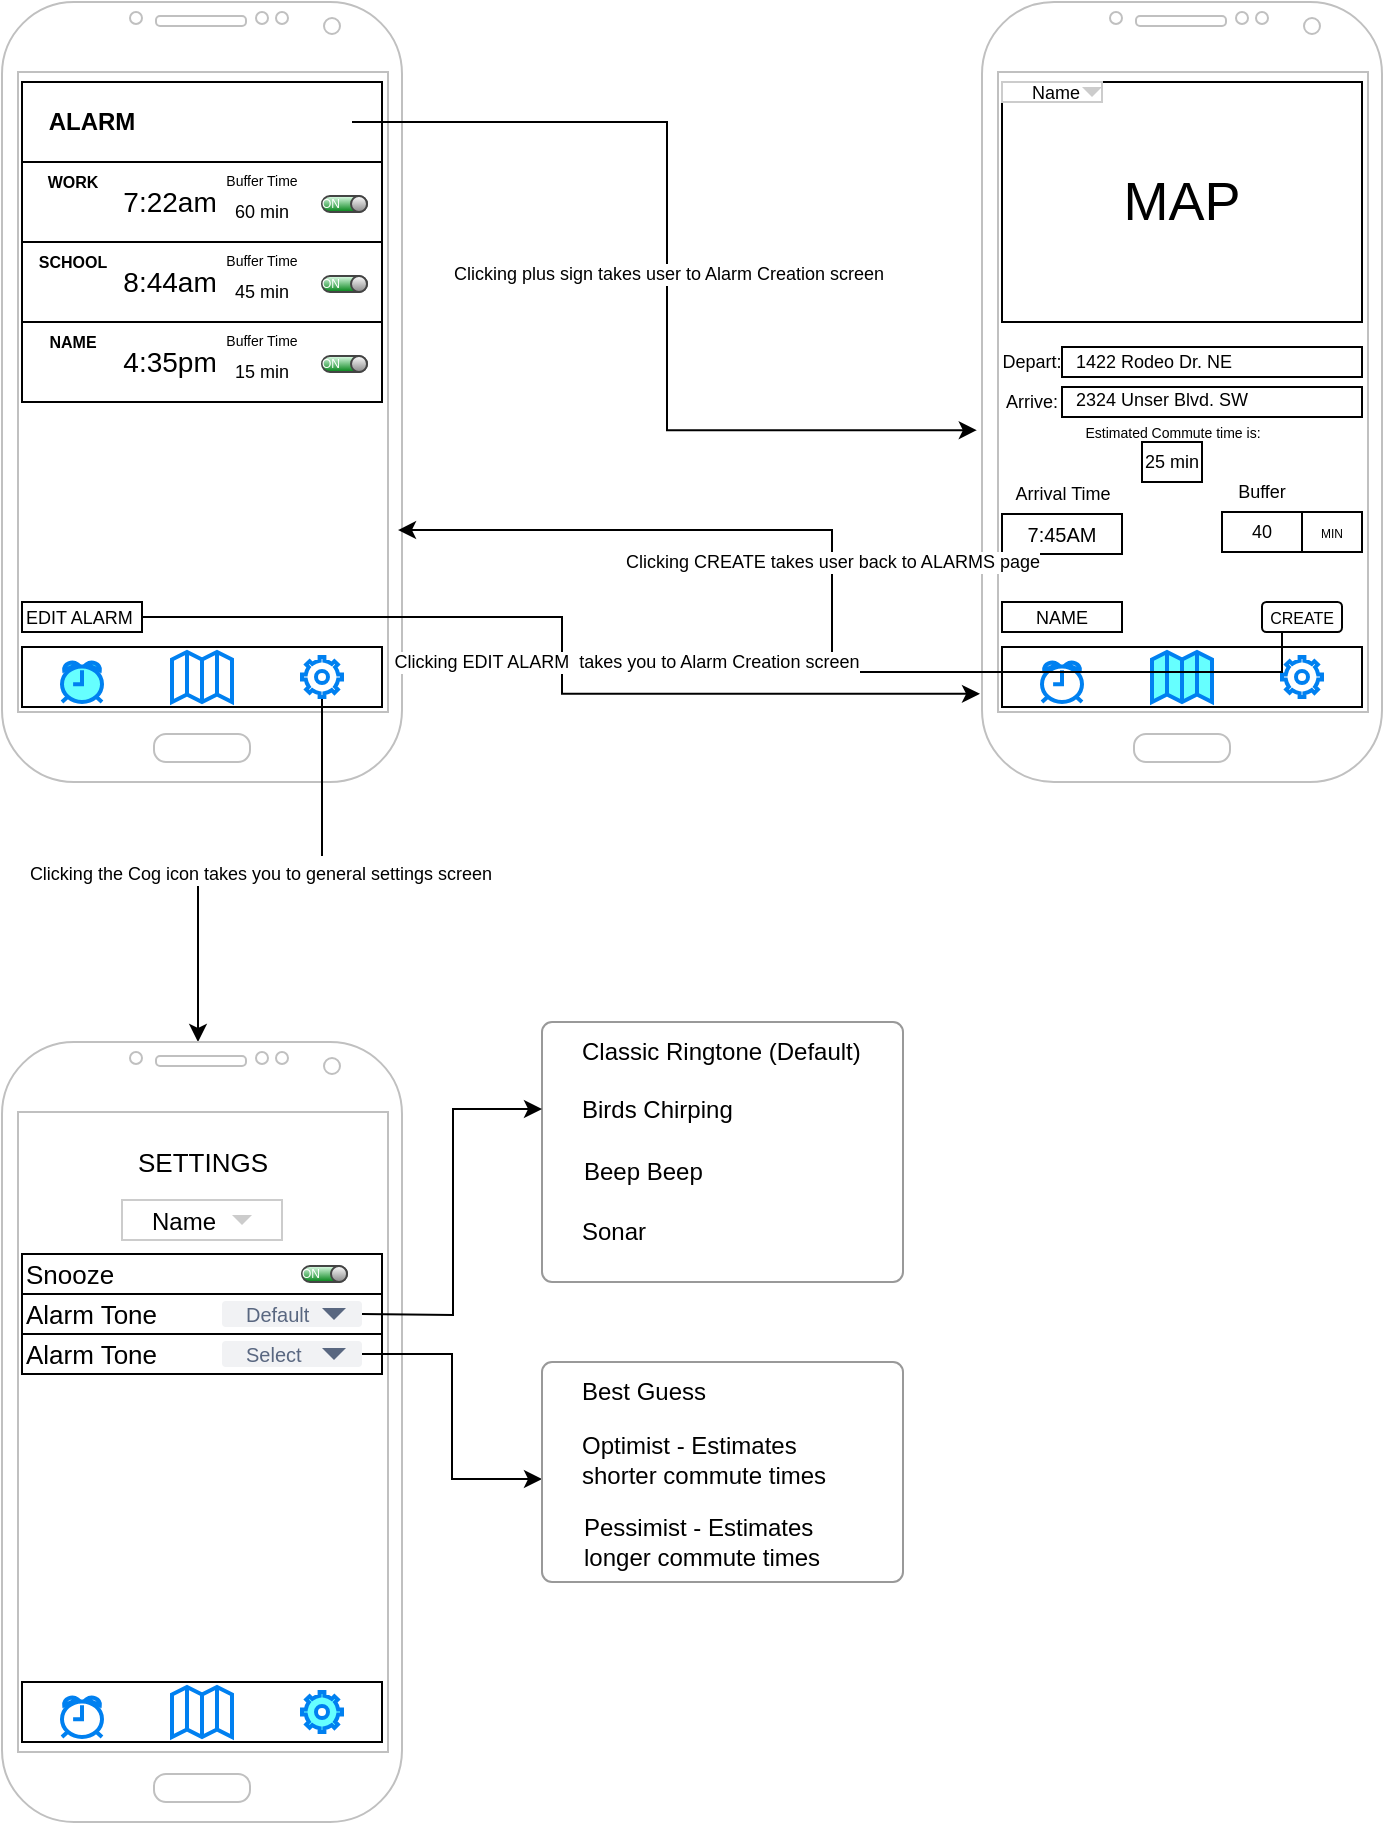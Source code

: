 <mxfile version="13.2.6" type="device"><diagram id="XSz-OnlPHfyXZCXDm4SZ" name="Page-1"><mxGraphModel dx="737" dy="487" grid="1" gridSize="10" guides="1" tooltips="1" connect="1" arrows="1" fold="1" page="1" pageScale="1" pageWidth="850" pageHeight="1100" math="0" shadow="0"><root><mxCell id="0"/><mxCell id="1" parent="0"/><mxCell id="a31ZRpCJEnF5tMIiFzGq-1" value="" style="verticalLabelPosition=bottom;verticalAlign=top;html=1;shadow=0;dashed=0;strokeWidth=1;shape=mxgraph.android.phone2;strokeColor=#c0c0c0;" parent="1" vertex="1"><mxGeometry x="40" y="20" width="200" height="390" as="geometry"/></mxCell><mxCell id="a31ZRpCJEnF5tMIiFzGq-2" value="" style="verticalLabelPosition=bottom;verticalAlign=top;html=1;shadow=0;dashed=0;strokeWidth=1;shape=mxgraph.android.phone2;strokeColor=#c0c0c0;" parent="1" vertex="1"><mxGeometry x="530" y="20" width="200" height="390" as="geometry"/></mxCell><mxCell id="a31ZRpCJEnF5tMIiFzGq-69" value="Arrival Time" style="text;html=1;align=center;verticalAlign=middle;resizable=0;points=[];autosize=1;fontSize=9;" parent="a31ZRpCJEnF5tMIiFzGq-2" vertex="1"><mxGeometry x="10" y="236" width="60" height="20" as="geometry"/></mxCell><mxCell id="a31ZRpCJEnF5tMIiFzGq-70" value="&lt;font style=&quot;font-size: 10px&quot;&gt;7:45AM&lt;/font&gt;" style="rounded=0;whiteSpace=wrap;html=1;fontSize=9;" parent="a31ZRpCJEnF5tMIiFzGq-2" vertex="1"><mxGeometry x="10" y="256" width="60" height="20" as="geometry"/></mxCell><mxCell id="a31ZRpCJEnF5tMIiFzGq-71" value="Buffer" style="text;html=1;strokeColor=none;fillColor=none;align=center;verticalAlign=middle;whiteSpace=wrap;rounded=0;fontSize=9;" parent="a31ZRpCJEnF5tMIiFzGq-2" vertex="1"><mxGeometry x="120" y="235" width="40" height="20" as="geometry"/></mxCell><mxCell id="a31ZRpCJEnF5tMIiFzGq-72" value="&lt;font style=&quot;font-size: 6px&quot;&gt;MIN&lt;/font&gt;" style="rounded=0;whiteSpace=wrap;html=1;fontSize=9;" parent="a31ZRpCJEnF5tMIiFzGq-2" vertex="1"><mxGeometry x="160" y="255" width="30" height="20" as="geometry"/></mxCell><mxCell id="a31ZRpCJEnF5tMIiFzGq-75" value="&lt;font style=&quot;font-size: 7px&quot;&gt;Estimated Commute time is:&lt;/font&gt;" style="text;html=1;align=center;verticalAlign=middle;resizable=0;points=[];autosize=1;fontSize=9;" parent="a31ZRpCJEnF5tMIiFzGq-2" vertex="1"><mxGeometry x="45" y="205" width="100" height="20" as="geometry"/></mxCell><mxCell id="a31ZRpCJEnF5tMIiFzGq-76" value="&lt;font style=&quot;font-size: 9px&quot;&gt;25 min&lt;/font&gt;" style="rounded=0;whiteSpace=wrap;html=1;fontSize=9;" parent="a31ZRpCJEnF5tMIiFzGq-2" vertex="1"><mxGeometry x="80" y="220" width="30" height="20" as="geometry"/></mxCell><mxCell id="a31ZRpCJEnF5tMIiFzGq-63" value="&lt;font style=&quot;font-size: 27px&quot;&gt;MAP&lt;/font&gt;" style="rounded=0;whiteSpace=wrap;html=1;fillColor=#ffffff;fontSize=6;" parent="a31ZRpCJEnF5tMIiFzGq-2" vertex="1"><mxGeometry x="10" y="40" width="180" height="120" as="geometry"/></mxCell><mxCell id="a31ZRpCJEnF5tMIiFzGq-4" value="" style="rounded=0;whiteSpace=wrap;html=1;" parent="1" vertex="1"><mxGeometry x="50" y="342.5" width="180" height="30" as="geometry"/></mxCell><mxCell id="a31ZRpCJEnF5tMIiFzGq-6" value="" style="html=1;verticalLabelPosition=bottom;align=center;labelBackgroundColor=#ffffff;verticalAlign=top;strokeWidth=2;strokeColor=#0080F0;shadow=0;dashed=0;shape=mxgraph.ios7.icons.alarm_clock;fillColor=#66FFFF;" parent="1" vertex="1"><mxGeometry x="70" y="350" width="20" height="20" as="geometry"/></mxCell><mxCell id="a31ZRpCJEnF5tMIiFzGq-7" value="" style="html=1;verticalLabelPosition=bottom;align=center;labelBackgroundColor=#ffffff;verticalAlign=top;strokeWidth=2;strokeColor=#0080F0;shadow=0;dashed=0;shape=mxgraph.ios7.icons.map;fillColor=none;" parent="1" vertex="1"><mxGeometry x="125" y="345" width="30" height="25" as="geometry"/></mxCell><mxCell id="MXehRF-Yo7mLd2bpUhsq-43" value="&lt;font style=&quot;font-size: 9px&quot;&gt;Clicking the Cog icon takes you to general settings screen&lt;/font&gt;" style="edgeStyle=orthogonalEdgeStyle;rounded=0;orthogonalLoop=1;jettySize=auto;html=1;entryX=0.49;entryY=0;entryDx=0;entryDy=0;entryPerimeter=0;fontSize=13;" parent="1" source="a31ZRpCJEnF5tMIiFzGq-8" target="MXehRF-Yo7mLd2bpUhsq-14" edge="1"><mxGeometry relative="1" as="geometry"/></mxCell><mxCell id="a31ZRpCJEnF5tMIiFzGq-8" value="" style="html=1;verticalLabelPosition=bottom;align=center;labelBackgroundColor=#ffffff;verticalAlign=top;strokeWidth=2;strokeColor=#0080F0;shadow=0;dashed=0;shape=mxgraph.ios7.icons.settings;fillColor=none;" parent="1" vertex="1"><mxGeometry x="190" y="347.5" width="20" height="20" as="geometry"/></mxCell><mxCell id="a31ZRpCJEnF5tMIiFzGq-13" value="" style="rounded=0;whiteSpace=wrap;html=1;" parent="1" vertex="1"><mxGeometry x="540" y="342.5" width="180" height="30" as="geometry"/></mxCell><mxCell id="a31ZRpCJEnF5tMIiFzGq-14" value="" style="html=1;verticalLabelPosition=bottom;align=center;labelBackgroundColor=#ffffff;verticalAlign=top;strokeWidth=2;strokeColor=#0080F0;shadow=0;dashed=0;shape=mxgraph.ios7.icons.alarm_clock;fillColor=none;" parent="1" vertex="1"><mxGeometry x="560" y="350" width="20" height="20" as="geometry"/></mxCell><mxCell id="a31ZRpCJEnF5tMIiFzGq-15" value="" style="html=1;verticalLabelPosition=bottom;align=center;labelBackgroundColor=#ffffff;verticalAlign=top;strokeWidth=2;strokeColor=#0080F0;shadow=0;dashed=0;shape=mxgraph.ios7.icons.map;fillColor=#66FFFF;" parent="1" vertex="1"><mxGeometry x="615" y="345" width="30" height="25" as="geometry"/></mxCell><mxCell id="a31ZRpCJEnF5tMIiFzGq-16" value="" style="html=1;verticalLabelPosition=bottom;align=center;labelBackgroundColor=#ffffff;verticalAlign=top;strokeWidth=2;strokeColor=#0080F0;shadow=0;dashed=0;shape=mxgraph.ios7.icons.settings;fillColor=none;" parent="1" vertex="1"><mxGeometry x="680" y="347.5" width="20" height="20" as="geometry"/></mxCell><mxCell id="a31ZRpCJEnF5tMIiFzGq-18" value="" style="rounded=0;whiteSpace=wrap;html=1;" parent="1" vertex="1"><mxGeometry x="50" y="100" width="180" height="40" as="geometry"/></mxCell><mxCell id="a31ZRpCJEnF5tMIiFzGq-23" value="" style="rounded=0;whiteSpace=wrap;html=1;fillColor=none;" parent="1" vertex="1"><mxGeometry x="50" y="60" width="180" height="40" as="geometry"/></mxCell><mxCell id="a31ZRpCJEnF5tMIiFzGq-24" value="&lt;b&gt;ALARM&lt;/b&gt;" style="text;html=1;strokeColor=none;fillColor=none;align=center;verticalAlign=middle;whiteSpace=wrap;rounded=0;" parent="1" vertex="1"><mxGeometry x="60" y="70" width="50" height="20" as="geometry"/></mxCell><mxCell id="MXehRF-Yo7mLd2bpUhsq-1" value="Clicking plus sign takes user to Alarm Creation screen" style="edgeStyle=orthogonalEdgeStyle;rounded=0;orthogonalLoop=1;jettySize=auto;html=1;entryX=-0.013;entryY=0.549;entryDx=0;entryDy=0;entryPerimeter=0;fontSize=9;" parent="1" source="a31ZRpCJEnF5tMIiFzGq-25" target="a31ZRpCJEnF5tMIiFzGq-2" edge="1"><mxGeometry relative="1" as="geometry"/></mxCell><mxCell id="a31ZRpCJEnF5tMIiFzGq-25" value="" style="shape=image;html=1;verticalAlign=top;verticalLabelPosition=bottom;labelBackgroundColor=#ffffff;imageAspect=0;aspect=fixed;image=https://cdn4.iconfinder.com/data/icons/evil-icons-user-interface/64/plus-128.png;fillColor=none;" parent="1" vertex="1"><mxGeometry x="185" y="65" width="30" height="30" as="geometry"/></mxCell><mxCell id="a31ZRpCJEnF5tMIiFzGq-26" value="&lt;font style=&quot;font-size: 14px&quot;&gt;7:22am&lt;/font&gt;" style="text;html=1;strokeColor=none;fillColor=none;align=center;verticalAlign=middle;whiteSpace=wrap;rounded=0;fontSize=14;" parent="1" vertex="1"><mxGeometry x="108.5" y="115" width="30" height="10" as="geometry"/></mxCell><mxCell id="a31ZRpCJEnF5tMIiFzGq-27" value="&lt;b&gt;WORK&lt;/b&gt;" style="text;html=1;strokeColor=none;fillColor=none;align=center;verticalAlign=middle;whiteSpace=wrap;rounded=0;fontSize=8;" parent="1" vertex="1"><mxGeometry x="49.5" y="100" width="50.5" height="20" as="geometry"/></mxCell><mxCell id="a31ZRpCJEnF5tMIiFzGq-31" value="ON" style="strokeWidth=1;html=1;shadow=0;dashed=0;shape=mxgraph.ios.iOnOffButton;mainText=;strokeColor=#444444;fontSize=6;fontColor=#ffffff;spacingRight=14;buttonState=on;fillColor=none;" parent="1" vertex="1"><mxGeometry x="200" y="117" width="22.5" height="8" as="geometry"/></mxCell><mxCell id="a31ZRpCJEnF5tMIiFzGq-47" value="Buffer Time" style="text;html=1;strokeColor=none;fillColor=none;align=center;verticalAlign=middle;whiteSpace=wrap;rounded=0;fontSize=7;" parent="1" vertex="1"><mxGeometry x="150" y="105" width="40" height="10" as="geometry"/></mxCell><mxCell id="a31ZRpCJEnF5tMIiFzGq-48" value="60 min" style="text;html=1;strokeColor=none;fillColor=none;align=center;verticalAlign=middle;whiteSpace=wrap;rounded=0;fontSize=9;" parent="1" vertex="1"><mxGeometry x="150" y="115" width="40" height="20" as="geometry"/></mxCell><mxCell id="a31ZRpCJEnF5tMIiFzGq-49" value="" style="rounded=0;whiteSpace=wrap;html=1;" parent="1" vertex="1"><mxGeometry x="50" y="140" width="180" height="40" as="geometry"/></mxCell><mxCell id="a31ZRpCJEnF5tMIiFzGq-50" value="&lt;font style=&quot;font-size: 14px&quot;&gt;8:44am&lt;/font&gt;" style="text;html=1;strokeColor=none;fillColor=none;align=center;verticalAlign=middle;whiteSpace=wrap;rounded=0;fontSize=14;" parent="1" vertex="1"><mxGeometry x="108.5" y="155" width="30" height="10" as="geometry"/></mxCell><mxCell id="a31ZRpCJEnF5tMIiFzGq-51" value="&lt;b&gt;SCHOOL&lt;/b&gt;" style="text;html=1;strokeColor=none;fillColor=none;align=center;verticalAlign=middle;whiteSpace=wrap;rounded=0;fontSize=8;" parent="1" vertex="1"><mxGeometry x="49.5" y="140" width="50.5" height="20" as="geometry"/></mxCell><mxCell id="a31ZRpCJEnF5tMIiFzGq-53" value="ON" style="strokeWidth=1;html=1;shadow=0;dashed=0;shape=mxgraph.ios.iOnOffButton;mainText=;strokeColor=#444444;fontSize=6;fontColor=#ffffff;spacingRight=14;buttonState=on;fillColor=none;" parent="1" vertex="1"><mxGeometry x="200" y="157" width="22.5" height="8" as="geometry"/></mxCell><mxCell id="a31ZRpCJEnF5tMIiFzGq-54" value="Buffer Time" style="text;html=1;strokeColor=none;fillColor=none;align=center;verticalAlign=middle;whiteSpace=wrap;rounded=0;fontSize=7;" parent="1" vertex="1"><mxGeometry x="150" y="145" width="40" height="10" as="geometry"/></mxCell><mxCell id="a31ZRpCJEnF5tMIiFzGq-55" value="45 min" style="text;html=1;strokeColor=none;fillColor=none;align=center;verticalAlign=middle;whiteSpace=wrap;rounded=0;fontSize=9;" parent="1" vertex="1"><mxGeometry x="150" y="155" width="40" height="20" as="geometry"/></mxCell><mxCell id="a31ZRpCJEnF5tMIiFzGq-56" value="" style="rounded=0;whiteSpace=wrap;html=1;" parent="1" vertex="1"><mxGeometry x="50" y="180" width="180" height="40" as="geometry"/></mxCell><mxCell id="a31ZRpCJEnF5tMIiFzGq-57" value="&lt;font style=&quot;font-size: 14px&quot;&gt;4:35pm&lt;/font&gt;" style="text;html=1;strokeColor=none;fillColor=none;align=center;verticalAlign=middle;whiteSpace=wrap;rounded=0;fontSize=14;" parent="1" vertex="1"><mxGeometry x="108.5" y="195" width="30" height="10" as="geometry"/></mxCell><mxCell id="a31ZRpCJEnF5tMIiFzGq-58" value="&lt;b&gt;NAME&lt;/b&gt;" style="text;html=1;strokeColor=none;fillColor=none;align=center;verticalAlign=middle;whiteSpace=wrap;rounded=0;fontSize=8;" parent="1" vertex="1"><mxGeometry x="49.5" y="180" width="50.5" height="20" as="geometry"/></mxCell><mxCell id="a31ZRpCJEnF5tMIiFzGq-60" value="ON" style="strokeWidth=1;html=1;shadow=0;dashed=0;shape=mxgraph.ios.iOnOffButton;mainText=;strokeColor=#444444;fontSize=6;fontColor=#ffffff;spacingRight=14;buttonState=on;fillColor=none;" parent="1" vertex="1"><mxGeometry x="200" y="197" width="22.5" height="8" as="geometry"/></mxCell><mxCell id="a31ZRpCJEnF5tMIiFzGq-61" value="Buffer Time" style="text;html=1;strokeColor=none;fillColor=none;align=center;verticalAlign=middle;whiteSpace=wrap;rounded=0;fontSize=7;" parent="1" vertex="1"><mxGeometry x="150" y="185" width="40" height="10" as="geometry"/></mxCell><mxCell id="a31ZRpCJEnF5tMIiFzGq-62" value="15 min" style="text;html=1;strokeColor=none;fillColor=none;align=center;verticalAlign=middle;whiteSpace=wrap;rounded=0;fontSize=9;" parent="1" vertex="1"><mxGeometry x="150" y="195" width="40" height="20" as="geometry"/></mxCell><mxCell id="a31ZRpCJEnF5tMIiFzGq-64" value="" style="rounded=0;whiteSpace=wrap;html=1;fillColor=#ffffff;fontSize=6;" parent="1" vertex="1"><mxGeometry x="570" y="192.5" width="150" height="15" as="geometry"/></mxCell><mxCell id="a31ZRpCJEnF5tMIiFzGq-65" value="Depart:" style="text;html=1;strokeColor=none;fillColor=none;align=center;verticalAlign=middle;whiteSpace=wrap;rounded=0;fontSize=9;" parent="1" vertex="1"><mxGeometry x="510" y="190" width="90" height="20" as="geometry"/></mxCell><mxCell id="a31ZRpCJEnF5tMIiFzGq-66" value="" style="rounded=0;whiteSpace=wrap;html=1;fillColor=#ffffff;fontSize=6;align=left;" parent="1" vertex="1"><mxGeometry x="570" y="212.5" width="150" height="15" as="geometry"/></mxCell><mxCell id="a31ZRpCJEnF5tMIiFzGq-67" value="Arrive:" style="text;html=1;strokeColor=none;fillColor=none;align=center;verticalAlign=middle;whiteSpace=wrap;rounded=0;fontSize=9;" parent="1" vertex="1"><mxGeometry x="510" y="210" width="90" height="20" as="geometry"/></mxCell><mxCell id="a31ZRpCJEnF5tMIiFzGq-74" value="40" style="rounded=0;whiteSpace=wrap;html=1;fillColor=#ffffff;fontSize=9;" parent="1" vertex="1"><mxGeometry x="650" y="275" width="40" height="20" as="geometry"/></mxCell><mxCell id="a31ZRpCJEnF5tMIiFzGq-77" value="1422 Rodeo Dr. NE" style="text;html=1;strokeColor=none;fillColor=none;align=left;verticalAlign=middle;whiteSpace=wrap;rounded=0;fontSize=9;" parent="1" vertex="1"><mxGeometry x="575" y="196.5" width="115" height="7" as="geometry"/></mxCell><mxCell id="a31ZRpCJEnF5tMIiFzGq-79" value="2324 Unser Blvd. SW" style="text;html=1;strokeColor=none;fillColor=none;align=left;verticalAlign=middle;whiteSpace=wrap;rounded=0;fontSize=9;" parent="1" vertex="1"><mxGeometry x="575" y="215" width="115" height="7" as="geometry"/></mxCell><mxCell id="MXehRF-Yo7mLd2bpUhsq-5" value="Clicking CREATE takes user back to ALARMS page" style="edgeStyle=orthogonalEdgeStyle;rounded=0;orthogonalLoop=1;jettySize=auto;html=1;entryX=0.99;entryY=0.677;entryDx=0;entryDy=0;entryPerimeter=0;fontSize=9;exitX=0.25;exitY=1;exitDx=0;exitDy=0;" parent="1" source="MXehRF-Yo7mLd2bpUhsq-4" target="a31ZRpCJEnF5tMIiFzGq-1" edge="1"><mxGeometry x="0.126" relative="1" as="geometry"><mxPoint as="offset"/></mxGeometry></mxCell><mxCell id="MXehRF-Yo7mLd2bpUhsq-4" value="&lt;font style=&quot;font-size: 8px&quot;&gt;CREATE&lt;/font&gt;" style="rounded=1;whiteSpace=wrap;html=1;fillColor=#ffffff;fontSize=9;align=center;" parent="1" vertex="1"><mxGeometry x="670" y="320" width="40" height="15" as="geometry"/></mxCell><mxCell id="MXehRF-Yo7mLd2bpUhsq-13" value="Clicking EDIT ALARM&amp;nbsp; takes you to Alarm Creation screen" style="edgeStyle=orthogonalEdgeStyle;rounded=0;orthogonalLoop=1;jettySize=auto;html=1;entryX=-0.005;entryY=0.887;entryDx=0;entryDy=0;entryPerimeter=0;fontSize=9;" parent="1" source="MXehRF-Yo7mLd2bpUhsq-7" target="a31ZRpCJEnF5tMIiFzGq-2" edge="1"><mxGeometry x="0.224" y="16" relative="1" as="geometry"><mxPoint as="offset"/></mxGeometry></mxCell><mxCell id="MXehRF-Yo7mLd2bpUhsq-7" value="EDIT ALARM" style="rounded=0;whiteSpace=wrap;html=1;fillColor=#ffffff;fontSize=9;align=left;" parent="1" vertex="1"><mxGeometry x="50" y="320" width="60" height="15" as="geometry"/></mxCell><mxCell id="MXehRF-Yo7mLd2bpUhsq-14" value="" style="verticalLabelPosition=bottom;verticalAlign=top;html=1;shadow=0;dashed=0;strokeWidth=1;shape=mxgraph.android.phone2;strokeColor=#c0c0c0;fillColor=#ffffff;fontSize=9;align=left;" parent="1" vertex="1"><mxGeometry x="40" y="540" width="200" height="390" as="geometry"/></mxCell><mxCell id="MXehRF-Yo7mLd2bpUhsq-24" value="SETTINGS" style="text;html=1;align=center;verticalAlign=middle;resizable=0;points=[];autosize=1;fontSize=13;" parent="MXehRF-Yo7mLd2bpUhsq-14" vertex="1"><mxGeometry x="60" y="50" width="80" height="20" as="geometry"/></mxCell><mxCell id="MXehRF-Yo7mLd2bpUhsq-25" value="Snooze" style="rounded=0;whiteSpace=wrap;html=1;fillColor=#ffffff;fontSize=13;align=left;" parent="MXehRF-Yo7mLd2bpUhsq-14" vertex="1"><mxGeometry x="10" y="106" width="180" height="20" as="geometry"/></mxCell><mxCell id="MXehRF-Yo7mLd2bpUhsq-26" value="Alarm Tone" style="rounded=0;whiteSpace=wrap;html=1;fillColor=#ffffff;fontSize=13;align=left;" parent="MXehRF-Yo7mLd2bpUhsq-14" vertex="1"><mxGeometry x="10" y="126" width="180" height="20" as="geometry"/></mxCell><mxCell id="MXehRF-Yo7mLd2bpUhsq-29" value="ON" style="strokeWidth=1;html=1;shadow=0;dashed=0;shape=mxgraph.ios.iOnOffButton;mainText=;strokeColor=#444444;fontSize=6;fontColor=#ffffff;spacingRight=14;buttonState=on;fillColor=none;" parent="MXehRF-Yo7mLd2bpUhsq-14" vertex="1"><mxGeometry x="150" y="112" width="22.5" height="8" as="geometry"/></mxCell><mxCell id="MXehRF-Yo7mLd2bpUhsq-41" value="&lt;span style=&quot;font-size: 10px&quot;&gt;Default&lt;/span&gt;" style="rounded=1;fillColor=#F1F2F4;strokeColor=none;html=1;fontColor=#596780;align=left;fontSize=12;spacingLeft=10" parent="MXehRF-Yo7mLd2bpUhsq-14" vertex="1"><mxGeometry x="110" y="129.5" width="70" height="13" as="geometry"/></mxCell><mxCell id="MXehRF-Yo7mLd2bpUhsq-42" value="" style="shape=triangle;direction=south;fillColor=#596780;strokeColor=none;html=1" parent="MXehRF-Yo7mLd2bpUhsq-41" vertex="1"><mxGeometry x="1" y="0.5" width="12" height="6" relative="1" as="geometry"><mxPoint x="-20" y="-3" as="offset"/></mxGeometry></mxCell><mxCell id="wCmZmCv_HqHRSOZB4W8q-17" value="Alarm Tone" style="rounded=0;whiteSpace=wrap;html=1;fillColor=#ffffff;fontSize=13;align=left;" vertex="1" parent="MXehRF-Yo7mLd2bpUhsq-14"><mxGeometry x="10" y="146" width="180" height="20" as="geometry"/></mxCell><mxCell id="wCmZmCv_HqHRSOZB4W8q-18" value="&lt;div&gt;&lt;span style=&quot;font-size: 10px&quot;&gt;Select&lt;/span&gt;&lt;/div&gt;" style="rounded=1;fillColor=#F1F2F4;strokeColor=none;html=1;fontColor=#596780;align=left;fontSize=12;spacingLeft=10" vertex="1" parent="MXehRF-Yo7mLd2bpUhsq-14"><mxGeometry x="110" y="149.5" width="70" height="13" as="geometry"/></mxCell><mxCell id="wCmZmCv_HqHRSOZB4W8q-19" value="" style="shape=triangle;direction=south;fillColor=#596780;strokeColor=none;html=1" vertex="1" parent="wCmZmCv_HqHRSOZB4W8q-18"><mxGeometry x="1" y="0.5" width="12" height="6" relative="1" as="geometry"><mxPoint x="-20" y="-3" as="offset"/></mxGeometry></mxCell><mxCell id="MXehRF-Yo7mLd2bpUhsq-20" value="" style="rounded=0;whiteSpace=wrap;html=1;" parent="1" vertex="1"><mxGeometry x="50" y="860" width="180" height="30" as="geometry"/></mxCell><mxCell id="MXehRF-Yo7mLd2bpUhsq-21" value="" style="html=1;verticalLabelPosition=bottom;align=center;labelBackgroundColor=#ffffff;verticalAlign=top;strokeWidth=2;strokeColor=#0080F0;shadow=0;dashed=0;shape=mxgraph.ios7.icons.alarm_clock;fillColor=none;" parent="1" vertex="1"><mxGeometry x="70" y="867.5" width="20" height="20" as="geometry"/></mxCell><mxCell id="MXehRF-Yo7mLd2bpUhsq-22" value="" style="html=1;verticalLabelPosition=bottom;align=center;labelBackgroundColor=#ffffff;verticalAlign=top;strokeWidth=2;strokeColor=#0080F0;shadow=0;dashed=0;shape=mxgraph.ios7.icons.map;fillColor=none;" parent="1" vertex="1"><mxGeometry x="125" y="862.5" width="30" height="25" as="geometry"/></mxCell><mxCell id="MXehRF-Yo7mLd2bpUhsq-23" value="" style="html=1;verticalLabelPosition=bottom;align=center;labelBackgroundColor=#ffffff;verticalAlign=top;strokeWidth=2;strokeColor=#0080F0;shadow=0;dashed=0;shape=mxgraph.ios7.icons.settings;fillColor=#66FFFF;" parent="1" vertex="1"><mxGeometry x="190" y="865" width="20" height="20" as="geometry"/></mxCell><mxCell id="wCmZmCv_HqHRSOZB4W8q-16" style="edgeStyle=orthogonalEdgeStyle;rounded=0;orthogonalLoop=1;jettySize=auto;html=1;entryX=0;entryY=0.75;entryDx=0;entryDy=0;fontSize=12;exitX=1;exitY=0.5;exitDx=0;exitDy=0;" edge="1" parent="1" source="wCmZmCv_HqHRSOZB4W8q-18" target="wCmZmCv_HqHRSOZB4W8q-11"><mxGeometry relative="1" as="geometry"><mxPoint x="220" y="680" as="sourcePoint"/></mxGeometry></mxCell><mxCell id="wCmZmCv_HqHRSOZB4W8q-9" value="" style="html=1;shadow=0;dashed=0;shape=mxgraph.bootstrap.rrect;rSize=5;fillColor=#ffffff;strokeColor=#999999;" vertex="1" parent="1"><mxGeometry x="310" y="700" width="180.5" height="110" as="geometry"/></mxCell><mxCell id="wCmZmCv_HqHRSOZB4W8q-10" value="Best Guess" style="fillColor=none;strokeColor=none;align=left;spacing=20;fontSize=12;" vertex="1" parent="wCmZmCv_HqHRSOZB4W8q-9"><mxGeometry width="100" height="20" relative="1" as="geometry"><mxPoint y="4" as="offset"/></mxGeometry></mxCell><mxCell id="wCmZmCv_HqHRSOZB4W8q-11" value="Optimist - Estimates shorter commute times" style="fillColor=none;strokeColor=none;align=left;spacing=20;fontSize=12;whiteSpace=wrap;" vertex="1" parent="wCmZmCv_HqHRSOZB4W8q-9"><mxGeometry width="180" height="40" relative="1" as="geometry"><mxPoint y="28.5" as="offset"/></mxGeometry></mxCell><mxCell id="wCmZmCv_HqHRSOZB4W8q-13" value="Pessimist - Estimates longer commute times" style="fillColor=none;strokeColor=none;align=left;spacing=20;fontSize=12;whiteSpace=wrap;" vertex="1" parent="wCmZmCv_HqHRSOZB4W8q-9"><mxGeometry width="180" height="40" relative="1" as="geometry"><mxPoint x="0.5" y="70" as="offset"/></mxGeometry></mxCell><mxCell id="wCmZmCv_HqHRSOZB4W8q-20" value="" style="html=1;shadow=0;dashed=0;shape=mxgraph.bootstrap.rrect;rSize=5;fillColor=#ffffff;strokeColor=#999999;" vertex="1" parent="1"><mxGeometry x="310" y="530" width="180.5" height="130" as="geometry"/></mxCell><mxCell id="wCmZmCv_HqHRSOZB4W8q-21" value="Classic Ringtone (Default)" style="fillColor=none;strokeColor=none;align=left;spacing=20;fontSize=12;" vertex="1" parent="wCmZmCv_HqHRSOZB4W8q-20"><mxGeometry width="100" height="20" relative="1" as="geometry"><mxPoint y="4" as="offset"/></mxGeometry></mxCell><mxCell id="wCmZmCv_HqHRSOZB4W8q-22" value="Birds Chirping" style="fillColor=none;strokeColor=none;align=left;spacing=20;fontSize=12;whiteSpace=wrap;" vertex="1" parent="wCmZmCv_HqHRSOZB4W8q-20"><mxGeometry width="180" height="30" relative="1" as="geometry"><mxPoint y="28.5" as="offset"/></mxGeometry></mxCell><mxCell id="wCmZmCv_HqHRSOZB4W8q-23" value="Beep Beep" style="fillColor=none;strokeColor=none;align=left;spacing=20;fontSize=12;whiteSpace=wrap;" vertex="1" parent="wCmZmCv_HqHRSOZB4W8q-20"><mxGeometry width="180" height="30" relative="1" as="geometry"><mxPoint x="0.5" y="60" as="offset"/></mxGeometry></mxCell><mxCell id="wCmZmCv_HqHRSOZB4W8q-25" value="Sonar" style="fillColor=none;strokeColor=none;align=left;spacing=20;fontSize=12;whiteSpace=wrap;" vertex="1" parent="wCmZmCv_HqHRSOZB4W8q-20"><mxGeometry width="180" height="30" relative="1" as="geometry"><mxPoint y="90" as="offset"/></mxGeometry></mxCell><mxCell id="wCmZmCv_HqHRSOZB4W8q-24" style="edgeStyle=orthogonalEdgeStyle;rounded=0;orthogonalLoop=1;jettySize=auto;html=1;entryX=0;entryY=0.5;entryDx=0;entryDy=0;fontSize=12;" edge="1" parent="1" target="wCmZmCv_HqHRSOZB4W8q-22"><mxGeometry relative="1" as="geometry"><mxPoint x="220" y="676" as="sourcePoint"/></mxGeometry></mxCell><mxCell id="wCmZmCv_HqHRSOZB4W8q-28" value="" style="dashed=0;align=center;fontSize=12;shape=rect;fillColor=#ffffff;strokeColor=#cccccc;html=0;" vertex="1" parent="1"><mxGeometry x="100" y="619" width="80" height="20" as="geometry"/></mxCell><mxCell id="wCmZmCv_HqHRSOZB4W8q-29" value="Name" style="text;fontColor=#000000;verticalAlign=middle;spacingLeft=13;fontSize=12;align=left;" vertex="1" parent="wCmZmCv_HqHRSOZB4W8q-28"><mxGeometry width="80" height="20" as="geometry"/></mxCell><mxCell id="wCmZmCv_HqHRSOZB4W8q-30" value="" style="dashed=0;html=1;shape=mxgraph.gmdl.triangle;fillColor=#cccccc;strokeColor=none;" vertex="1" parent="wCmZmCv_HqHRSOZB4W8q-28"><mxGeometry x="1" y="0.5" width="10" height="5" relative="1" as="geometry"><mxPoint x="-25" y="-2.5" as="offset"/></mxGeometry></mxCell><mxCell id="wCmZmCv_HqHRSOZB4W8q-32" value="" style="dashed=0;align=center;fontSize=12;shape=rect;fillColor=#ffffff;strokeColor=#cccccc;html=0;" vertex="1" parent="1"><mxGeometry x="540" y="60" width="50" height="10" as="geometry"/></mxCell><mxCell id="wCmZmCv_HqHRSOZB4W8q-33" value="Name" style="text;fontColor=#000000;verticalAlign=middle;spacingLeft=13;fontSize=9;align=left;" vertex="1" parent="wCmZmCv_HqHRSOZB4W8q-32"><mxGeometry width="50" height="10" as="geometry"/></mxCell><mxCell id="wCmZmCv_HqHRSOZB4W8q-34" value="" style="dashed=0;html=1;shape=mxgraph.gmdl.triangle;fillColor=#cccccc;strokeColor=none;" vertex="1" parent="wCmZmCv_HqHRSOZB4W8q-32"><mxGeometry x="1" y="0.5" width="10" height="5" relative="1" as="geometry"><mxPoint x="-10" y="-2.5" as="offset"/></mxGeometry></mxCell><mxCell id="wCmZmCv_HqHRSOZB4W8q-43" value="&lt;font style=&quot;font-size: 9px&quot;&gt;NAME&lt;/font&gt;" style="rounded=0;whiteSpace=wrap;html=1;fontSize=9;" vertex="1" parent="1"><mxGeometry x="540" y="320" width="60" height="15" as="geometry"/></mxCell></root></mxGraphModel></diagram></mxfile>